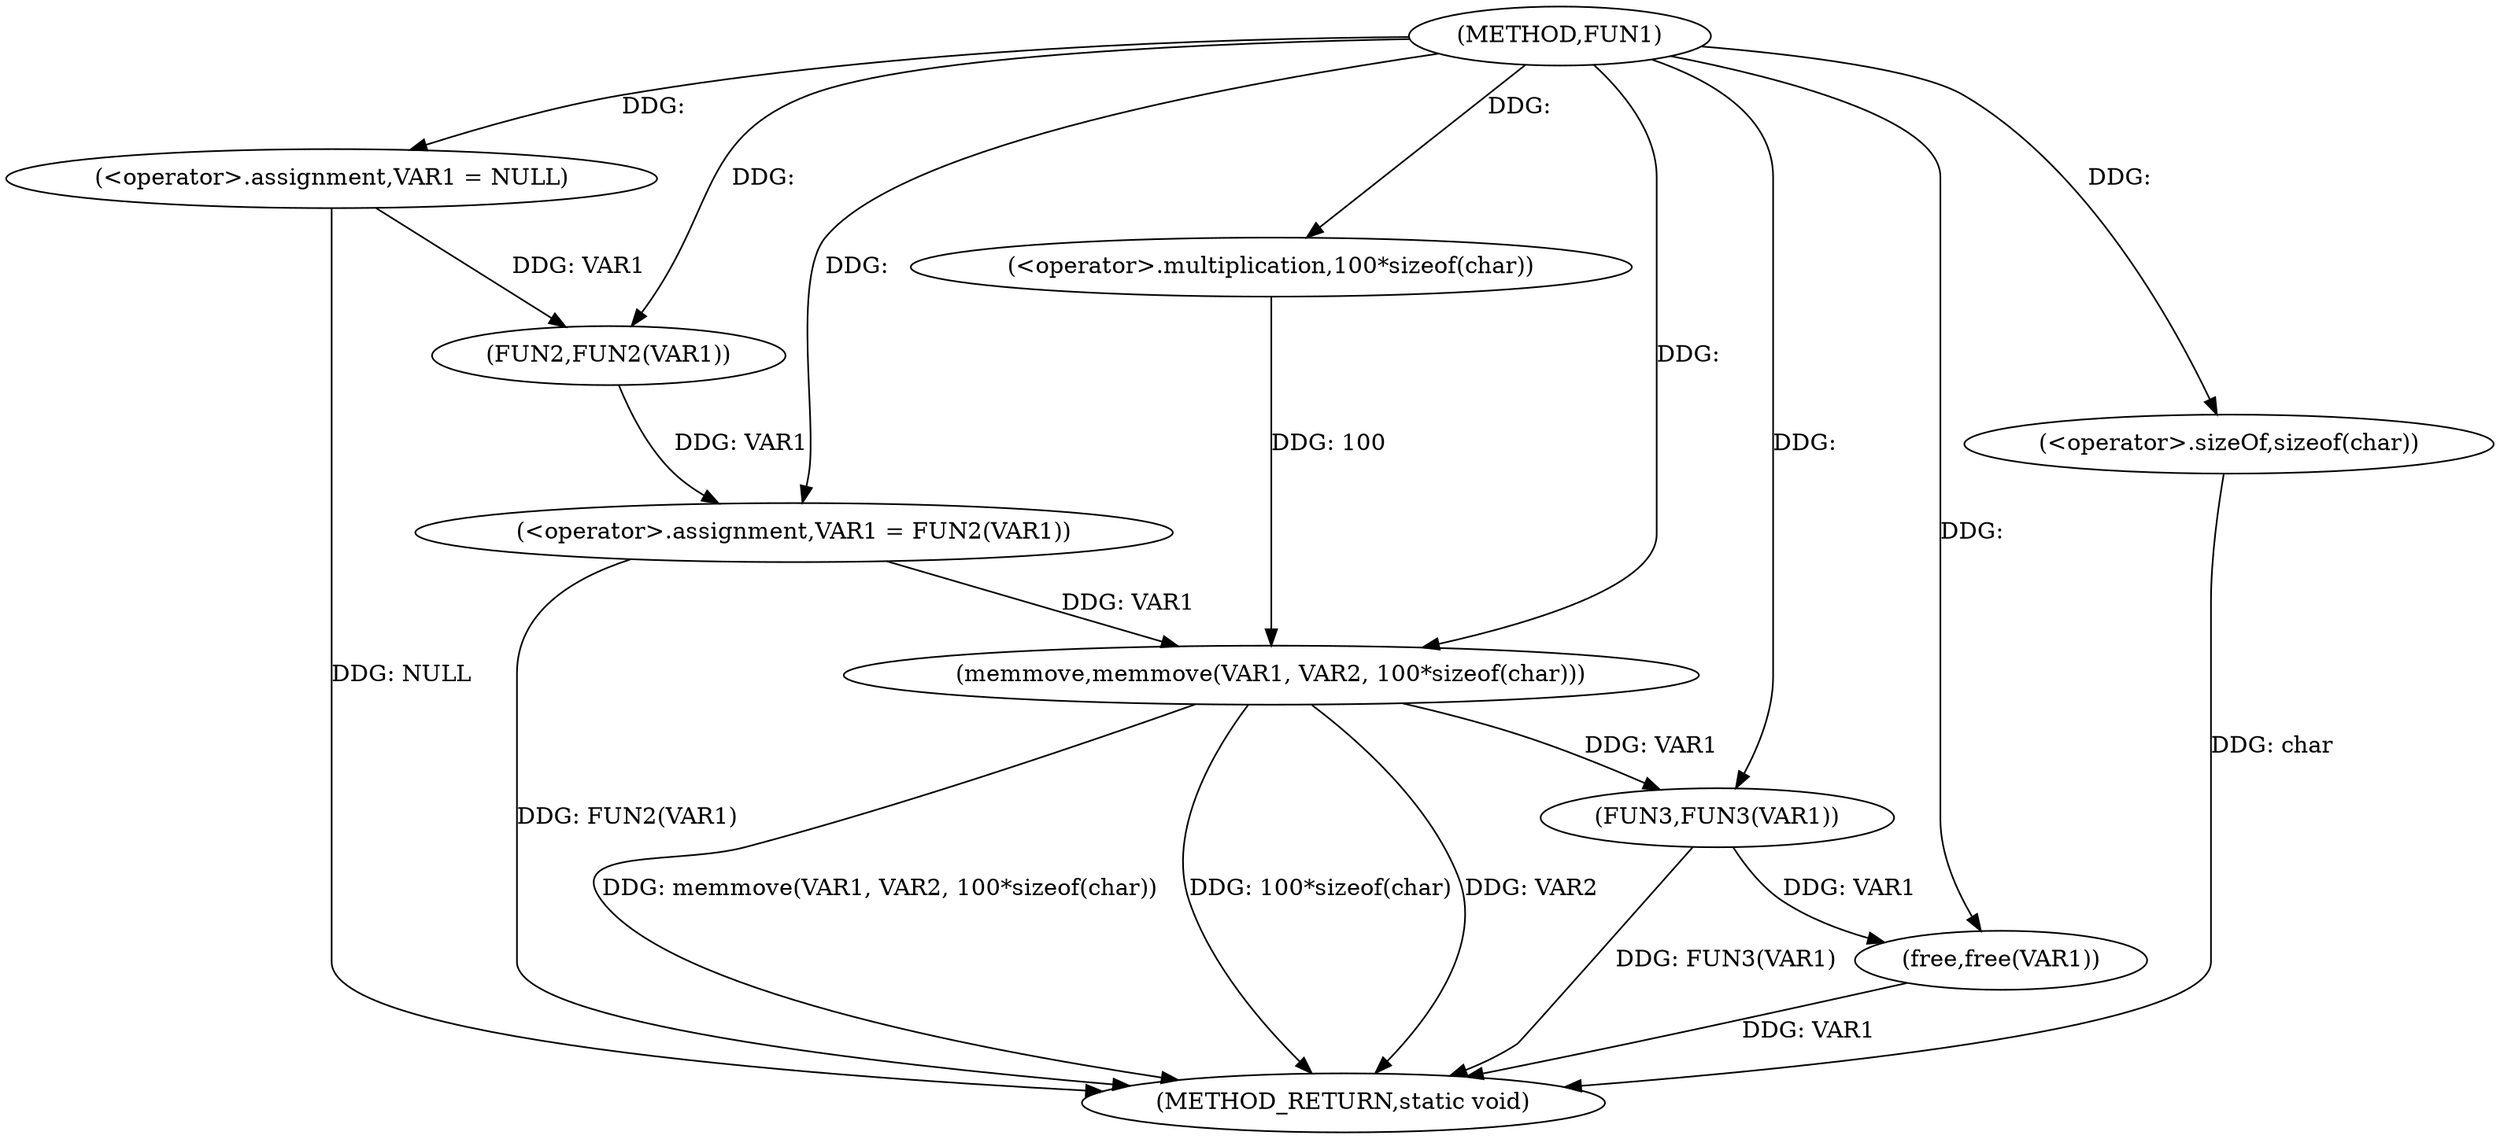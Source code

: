 digraph FUN1 {  
"1000100" [label = "(METHOD,FUN1)" ]
"1000123" [label = "(METHOD_RETURN,static void)" ]
"1000103" [label = "(<operator>.assignment,VAR1 = NULL)" ]
"1000106" [label = "(<operator>.assignment,VAR1 = FUN2(VAR1))" ]
"1000108" [label = "(FUN2,FUN2(VAR1))" ]
"1000112" [label = "(memmove,memmove(VAR1, VAR2, 100*sizeof(char)))" ]
"1000115" [label = "(<operator>.multiplication,100*sizeof(char))" ]
"1000117" [label = "(<operator>.sizeOf,sizeof(char))" ]
"1000119" [label = "(FUN3,FUN3(VAR1))" ]
"1000121" [label = "(free,free(VAR1))" ]
  "1000106" -> "1000123"  [ label = "DDG: FUN2(VAR1)"] 
  "1000103" -> "1000123"  [ label = "DDG: NULL"] 
  "1000112" -> "1000123"  [ label = "DDG: VAR2"] 
  "1000117" -> "1000123"  [ label = "DDG: char"] 
  "1000112" -> "1000123"  [ label = "DDG: memmove(VAR1, VAR2, 100*sizeof(char))"] 
  "1000121" -> "1000123"  [ label = "DDG: VAR1"] 
  "1000119" -> "1000123"  [ label = "DDG: FUN3(VAR1)"] 
  "1000112" -> "1000123"  [ label = "DDG: 100*sizeof(char)"] 
  "1000100" -> "1000103"  [ label = "DDG: "] 
  "1000108" -> "1000106"  [ label = "DDG: VAR1"] 
  "1000100" -> "1000106"  [ label = "DDG: "] 
  "1000103" -> "1000108"  [ label = "DDG: VAR1"] 
  "1000100" -> "1000108"  [ label = "DDG: "] 
  "1000106" -> "1000112"  [ label = "DDG: VAR1"] 
  "1000100" -> "1000112"  [ label = "DDG: "] 
  "1000115" -> "1000112"  [ label = "DDG: 100"] 
  "1000100" -> "1000115"  [ label = "DDG: "] 
  "1000100" -> "1000117"  [ label = "DDG: "] 
  "1000112" -> "1000119"  [ label = "DDG: VAR1"] 
  "1000100" -> "1000119"  [ label = "DDG: "] 
  "1000119" -> "1000121"  [ label = "DDG: VAR1"] 
  "1000100" -> "1000121"  [ label = "DDG: "] 
}
